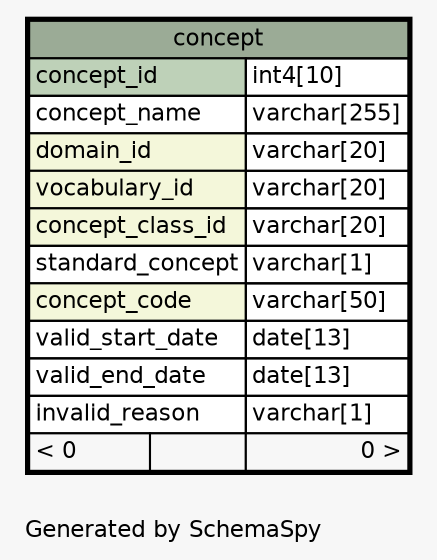 // dot 2.38.0 on Linux 3.16.0-38-generic
// SchemaSpy rev 590
digraph "oneDegreeRelationshipsDiagram" {
  graph [
    rankdir="RL"
    bgcolor="#f7f7f7"
    label="\nGenerated by SchemaSpy"
    labeljust="l"
    nodesep="0.18"
    ranksep="0.46"
    fontname="Helvetica"
    fontsize="11"
  ];
  node [
    fontname="Helvetica"
    fontsize="11"
    shape="plaintext"
  ];
  edge [
    arrowsize="0.8"
  ];
  "concept" [
    label=<
    <TABLE BORDER="2" CELLBORDER="1" CELLSPACING="0" BGCOLOR="#ffffff">
      <TR><TD COLSPAN="3" BGCOLOR="#9bab96" ALIGN="CENTER">concept</TD></TR>
      <TR><TD PORT="concept_id" COLSPAN="2" BGCOLOR="#bed1b8" ALIGN="LEFT">concept_id</TD><TD PORT="concept_id.type" ALIGN="LEFT">int4[10]</TD></TR>
      <TR><TD PORT="concept_name" COLSPAN="2" ALIGN="LEFT">concept_name</TD><TD PORT="concept_name.type" ALIGN="LEFT">varchar[255]</TD></TR>
      <TR><TD PORT="domain_id" COLSPAN="2" BGCOLOR="#f4f7da" ALIGN="LEFT">domain_id</TD><TD PORT="domain_id.type" ALIGN="LEFT">varchar[20]</TD></TR>
      <TR><TD PORT="vocabulary_id" COLSPAN="2" BGCOLOR="#f4f7da" ALIGN="LEFT">vocabulary_id</TD><TD PORT="vocabulary_id.type" ALIGN="LEFT">varchar[20]</TD></TR>
      <TR><TD PORT="concept_class_id" COLSPAN="2" BGCOLOR="#f4f7da" ALIGN="LEFT">concept_class_id</TD><TD PORT="concept_class_id.type" ALIGN="LEFT">varchar[20]</TD></TR>
      <TR><TD PORT="standard_concept" COLSPAN="2" ALIGN="LEFT">standard_concept</TD><TD PORT="standard_concept.type" ALIGN="LEFT">varchar[1]</TD></TR>
      <TR><TD PORT="concept_code" COLSPAN="2" BGCOLOR="#f4f7da" ALIGN="LEFT">concept_code</TD><TD PORT="concept_code.type" ALIGN="LEFT">varchar[50]</TD></TR>
      <TR><TD PORT="valid_start_date" COLSPAN="2" ALIGN="LEFT">valid_start_date</TD><TD PORT="valid_start_date.type" ALIGN="LEFT">date[13]</TD></TR>
      <TR><TD PORT="valid_end_date" COLSPAN="2" ALIGN="LEFT">valid_end_date</TD><TD PORT="valid_end_date.type" ALIGN="LEFT">date[13]</TD></TR>
      <TR><TD PORT="invalid_reason" COLSPAN="2" ALIGN="LEFT">invalid_reason</TD><TD PORT="invalid_reason.type" ALIGN="LEFT">varchar[1]</TD></TR>
      <TR><TD ALIGN="LEFT" BGCOLOR="#f7f7f7">&lt; 0</TD><TD ALIGN="RIGHT" BGCOLOR="#f7f7f7">  </TD><TD ALIGN="RIGHT" BGCOLOR="#f7f7f7">0 &gt;</TD></TR>
    </TABLE>>
    URL="concept.html"
    tooltip="concept"
  ];
}
